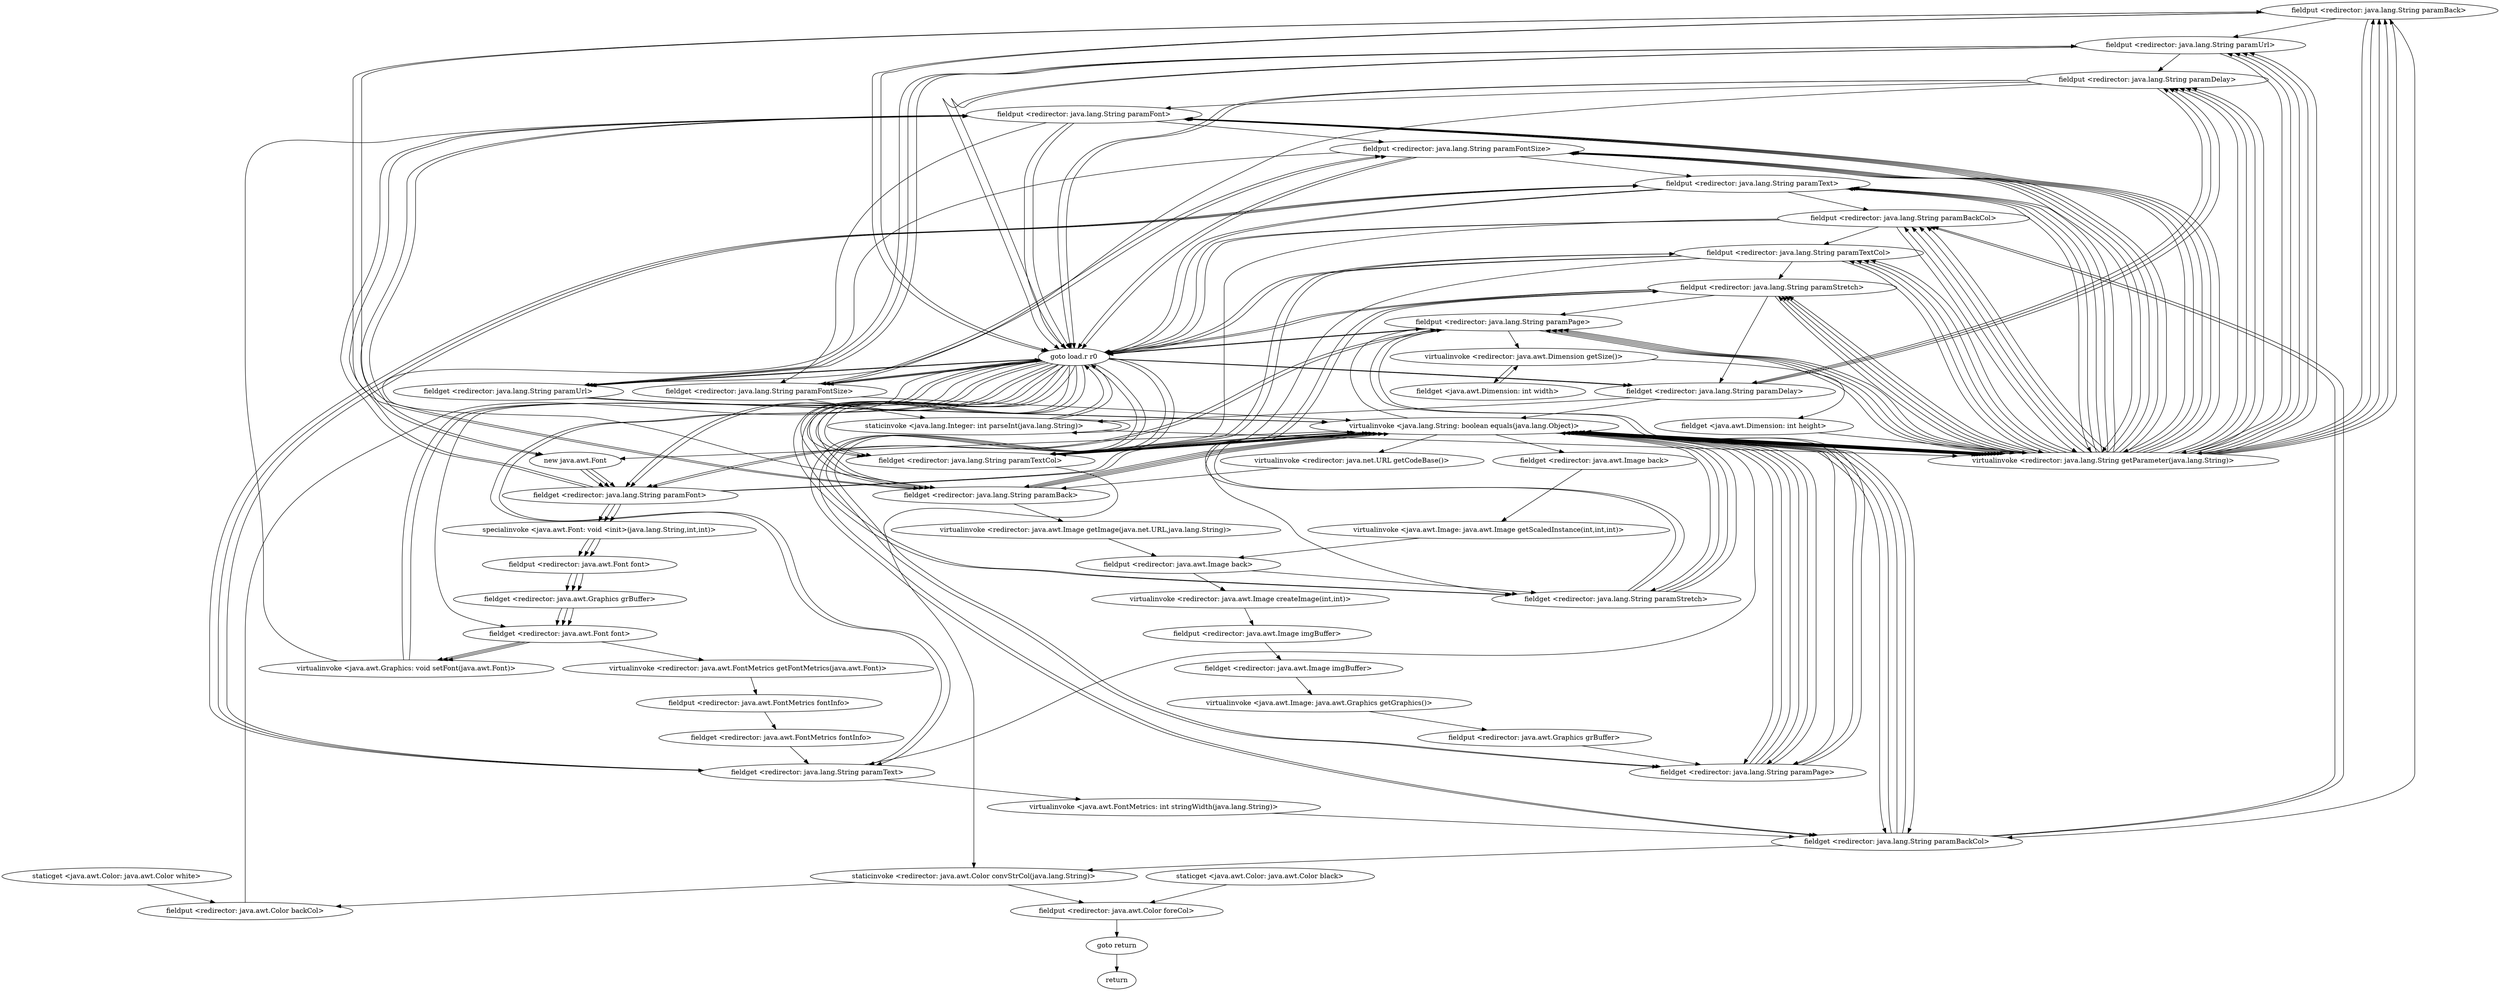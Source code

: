 digraph "" {
"fieldput <redirector: java.lang.String paramBack>";
 "fieldput <redirector: java.lang.String paramBack>"->"fieldput <redirector: java.lang.String paramUrl>";
 "fieldput <redirector: java.lang.String paramUrl>"->"fieldput <redirector: java.lang.String paramDelay>";
 "fieldput <redirector: java.lang.String paramDelay>"->"fieldput <redirector: java.lang.String paramFont>";
 "fieldput <redirector: java.lang.String paramFont>"->"fieldput <redirector: java.lang.String paramFontSize>";
 "fieldput <redirector: java.lang.String paramFontSize>"->"fieldput <redirector: java.lang.String paramText>";
 "fieldput <redirector: java.lang.String paramText>"->"fieldput <redirector: java.lang.String paramBackCol>";
 "fieldput <redirector: java.lang.String paramBackCol>"->"fieldput <redirector: java.lang.String paramTextCol>";
 "fieldput <redirector: java.lang.String paramTextCol>"->"fieldput <redirector: java.lang.String paramStretch>";
 "fieldput <redirector: java.lang.String paramStretch>"->"fieldput <redirector: java.lang.String paramPage>";
 "fieldput <redirector: java.lang.String paramPage>"->"virtualinvoke <redirector: java.awt.Dimension getSize()>";
 "virtualinvoke <redirector: java.awt.Dimension getSize()>"->"fieldget <java.awt.Dimension: int width>";
 "fieldget <java.awt.Dimension: int width>"->"virtualinvoke <redirector: java.awt.Dimension getSize()>";
 "virtualinvoke <redirector: java.awt.Dimension getSize()>"->"fieldget <java.awt.Dimension: int height>";
 "fieldget <java.awt.Dimension: int height>"->"virtualinvoke <redirector: java.lang.String getParameter(java.lang.String)>";
 "virtualinvoke <redirector: java.lang.String getParameter(java.lang.String)>"->"fieldput <redirector: java.lang.String paramUrl>";
 "fieldput <redirector: java.lang.String paramUrl>"->"goto load.r r0";
 "goto load.r r0"->"fieldget <redirector: java.lang.String paramUrl>";
 "fieldget <redirector: java.lang.String paramUrl>"->"fieldput <redirector: java.lang.String paramUrl>";
 "fieldput <redirector: java.lang.String paramUrl>"->"virtualinvoke <redirector: java.lang.String getParameter(java.lang.String)>";
 "virtualinvoke <redirector: java.lang.String getParameter(java.lang.String)>"->"fieldput <redirector: java.lang.String paramPage>";
 "fieldput <redirector: java.lang.String paramPage>"->"goto load.r r0";
 "goto load.r r0"->"fieldget <redirector: java.lang.String paramPage>";
 "fieldget <redirector: java.lang.String paramPage>"->"fieldput <redirector: java.lang.String paramPage>";
 "fieldput <redirector: java.lang.String paramPage>"->"virtualinvoke <redirector: java.lang.String getParameter(java.lang.String)>";
 "virtualinvoke <redirector: java.lang.String getParameter(java.lang.String)>"->"fieldput <redirector: java.lang.String paramBackCol>";
 "fieldput <redirector: java.lang.String paramBackCol>"->"goto load.r r0";
 "goto load.r r0"->"fieldget <redirector: java.lang.String paramBackCol>";
 "fieldget <redirector: java.lang.String paramBackCol>"->"fieldput <redirector: java.lang.String paramBackCol>";
 "fieldput <redirector: java.lang.String paramBackCol>"->"virtualinvoke <redirector: java.lang.String getParameter(java.lang.String)>";
 "virtualinvoke <redirector: java.lang.String getParameter(java.lang.String)>"->"fieldput <redirector: java.lang.String paramStretch>";
 "fieldput <redirector: java.lang.String paramStretch>"->"goto load.r r0";
 "goto load.r r0"->"fieldget <redirector: java.lang.String paramStretch>";
 "fieldget <redirector: java.lang.String paramStretch>"->"fieldput <redirector: java.lang.String paramStretch>";
 "fieldput <redirector: java.lang.String paramStretch>"->"virtualinvoke <redirector: java.lang.String getParameter(java.lang.String)>";
 "virtualinvoke <redirector: java.lang.String getParameter(java.lang.String)>"->"fieldput <redirector: java.lang.String paramTextCol>";
 "fieldput <redirector: java.lang.String paramTextCol>"->"goto load.r r0";
 "goto load.r r0"->"fieldget <redirector: java.lang.String paramTextCol>";
 "fieldget <redirector: java.lang.String paramTextCol>"->"fieldput <redirector: java.lang.String paramTextCol>";
 "fieldput <redirector: java.lang.String paramTextCol>"->"virtualinvoke <redirector: java.lang.String getParameter(java.lang.String)>";
 "virtualinvoke <redirector: java.lang.String getParameter(java.lang.String)>"->"fieldput <redirector: java.lang.String paramFont>";
 "fieldput <redirector: java.lang.String paramFont>"->"goto load.r r0";
 "goto load.r r0"->"fieldget <redirector: java.lang.String paramFont>";
 "fieldget <redirector: java.lang.String paramFont>"->"fieldput <redirector: java.lang.String paramFont>";
 "fieldput <redirector: java.lang.String paramFont>"->"virtualinvoke <redirector: java.lang.String getParameter(java.lang.String)>";
 "virtualinvoke <redirector: java.lang.String getParameter(java.lang.String)>"->"fieldput <redirector: java.lang.String paramText>";
 "fieldput <redirector: java.lang.String paramText>"->"goto load.r r0";
 "goto load.r r0"->"fieldget <redirector: java.lang.String paramText>";
 "fieldget <redirector: java.lang.String paramText>"->"fieldput <redirector: java.lang.String paramText>";
 "fieldput <redirector: java.lang.String paramText>"->"virtualinvoke <redirector: java.lang.String getParameter(java.lang.String)>";
 "virtualinvoke <redirector: java.lang.String getParameter(java.lang.String)>"->"fieldput <redirector: java.lang.String paramFontSize>";
 "fieldput <redirector: java.lang.String paramFontSize>"->"goto load.r r0";
 "goto load.r r0"->"fieldget <redirector: java.lang.String paramFontSize>";
 "fieldget <redirector: java.lang.String paramFontSize>"->"fieldput <redirector: java.lang.String paramFontSize>";
 "fieldput <redirector: java.lang.String paramFontSize>"->"virtualinvoke <redirector: java.lang.String getParameter(java.lang.String)>";
 "virtualinvoke <redirector: java.lang.String getParameter(java.lang.String)>"->"fieldput <redirector: java.lang.String paramBack>";
 "fieldput <redirector: java.lang.String paramBack>"->"goto load.r r0";
 "goto load.r r0"->"fieldget <redirector: java.lang.String paramBack>";
 "fieldget <redirector: java.lang.String paramBack>"->"fieldput <redirector: java.lang.String paramBack>";
 "fieldput <redirector: java.lang.String paramBack>"->"virtualinvoke <redirector: java.lang.String getParameter(java.lang.String)>";
 "virtualinvoke <redirector: java.lang.String getParameter(java.lang.String)>"->"fieldput <redirector: java.lang.String paramDelay>";
 "fieldput <redirector: java.lang.String paramDelay>"->"goto load.r r0";
 "goto load.r r0"->"fieldget <redirector: java.lang.String paramDelay>";
 "fieldget <redirector: java.lang.String paramDelay>"->"fieldput <redirector: java.lang.String paramDelay>";
 "fieldput <redirector: java.lang.String paramDelay>"->"fieldget <redirector: java.lang.String paramUrl>";
 "fieldget <redirector: java.lang.String paramUrl>"->"virtualinvoke <java.lang.String: boolean equals(java.lang.Object)>";
 "virtualinvoke <java.lang.String: boolean equals(java.lang.Object)>"->"virtualinvoke <redirector: java.lang.String getParameter(java.lang.String)>";
 "virtualinvoke <redirector: java.lang.String getParameter(java.lang.String)>"->"fieldput <redirector: java.lang.String paramUrl>";
 "fieldput <redirector: java.lang.String paramUrl>"->"goto load.r r0";
 "goto load.r r0"->"fieldget <redirector: java.lang.String paramUrl>";
 "fieldget <redirector: java.lang.String paramUrl>"->"fieldput <redirector: java.lang.String paramUrl>";
 "fieldput <redirector: java.lang.String paramUrl>"->"fieldget <redirector: java.lang.String paramUrl>";
 "fieldget <redirector: java.lang.String paramUrl>"->"virtualinvoke <java.lang.String: boolean equals(java.lang.Object)>";
 "virtualinvoke <java.lang.String: boolean equals(java.lang.Object)>"->"virtualinvoke <redirector: java.lang.String getParameter(java.lang.String)>";
 "virtualinvoke <redirector: java.lang.String getParameter(java.lang.String)>"->"fieldput <redirector: java.lang.String paramPage>";
 "fieldput <redirector: java.lang.String paramPage>"->"goto load.r r0";
 "goto load.r r0"->"fieldget <redirector: java.lang.String paramPage>";
 "fieldget <redirector: java.lang.String paramPage>"->"fieldput <redirector: java.lang.String paramPage>";
 "fieldput <redirector: java.lang.String paramPage>"->"fieldget <redirector: java.lang.String paramFont>";
 "fieldget <redirector: java.lang.String paramFont>"->"virtualinvoke <java.lang.String: boolean equals(java.lang.Object)>";
 "virtualinvoke <java.lang.String: boolean equals(java.lang.Object)>"->"virtualinvoke <redirector: java.lang.String getParameter(java.lang.String)>";
 "virtualinvoke <redirector: java.lang.String getParameter(java.lang.String)>"->"fieldput <redirector: java.lang.String paramFont>";
 "fieldput <redirector: java.lang.String paramFont>"->"goto load.r r0";
 "goto load.r r0"->"fieldget <redirector: java.lang.String paramFont>";
 "fieldget <redirector: java.lang.String paramFont>"->"fieldput <redirector: java.lang.String paramFont>";
 "fieldput <redirector: java.lang.String paramFont>"->"fieldget <redirector: java.lang.String paramFontSize>";
 "fieldget <redirector: java.lang.String paramFontSize>"->"virtualinvoke <java.lang.String: boolean equals(java.lang.Object)>";
 "virtualinvoke <java.lang.String: boolean equals(java.lang.Object)>"->"virtualinvoke <redirector: java.lang.String getParameter(java.lang.String)>";
 "virtualinvoke <redirector: java.lang.String getParameter(java.lang.String)>"->"fieldput <redirector: java.lang.String paramFontSize>";
 "fieldput <redirector: java.lang.String paramFontSize>"->"goto load.r r0";
 "goto load.r r0"->"fieldget <redirector: java.lang.String paramFontSize>";
 "fieldget <redirector: java.lang.String paramFontSize>"->"fieldput <redirector: java.lang.String paramFontSize>";
 "fieldput <redirector: java.lang.String paramFontSize>"->"fieldget <redirector: java.lang.String paramBack>";
 "fieldget <redirector: java.lang.String paramBack>"->"virtualinvoke <java.lang.String: boolean equals(java.lang.Object)>";
 "virtualinvoke <java.lang.String: boolean equals(java.lang.Object)>"->"virtualinvoke <redirector: java.lang.String getParameter(java.lang.String)>";
 "virtualinvoke <redirector: java.lang.String getParameter(java.lang.String)>"->"fieldput <redirector: java.lang.String paramBack>";
 "fieldput <redirector: java.lang.String paramBack>"->"goto load.r r0";
 "goto load.r r0"->"fieldget <redirector: java.lang.String paramBack>";
 "fieldget <redirector: java.lang.String paramBack>"->"fieldput <redirector: java.lang.String paramBack>";
 "fieldput <redirector: java.lang.String paramBack>"->"fieldget <redirector: java.lang.String paramBackCol>";
 "fieldget <redirector: java.lang.String paramBackCol>"->"virtualinvoke <java.lang.String: boolean equals(java.lang.Object)>";
 "virtualinvoke <java.lang.String: boolean equals(java.lang.Object)>"->"virtualinvoke <redirector: java.lang.String getParameter(java.lang.String)>";
 "virtualinvoke <redirector: java.lang.String getParameter(java.lang.String)>"->"fieldput <redirector: java.lang.String paramBackCol>";
 "fieldput <redirector: java.lang.String paramBackCol>"->"goto load.r r0";
 "goto load.r r0"->"fieldget <redirector: java.lang.String paramBackCol>";
 "fieldget <redirector: java.lang.String paramBackCol>"->"fieldput <redirector: java.lang.String paramBackCol>";
 "fieldput <redirector: java.lang.String paramBackCol>"->"fieldget <redirector: java.lang.String paramTextCol>";
 "fieldget <redirector: java.lang.String paramTextCol>"->"virtualinvoke <java.lang.String: boolean equals(java.lang.Object)>";
 "virtualinvoke <java.lang.String: boolean equals(java.lang.Object)>"->"virtualinvoke <redirector: java.lang.String getParameter(java.lang.String)>";
 "virtualinvoke <redirector: java.lang.String getParameter(java.lang.String)>"->"fieldput <redirector: java.lang.String paramTextCol>";
 "fieldput <redirector: java.lang.String paramTextCol>"->"goto load.r r0";
 "goto load.r r0"->"fieldget <redirector: java.lang.String paramTextCol>";
 "fieldget <redirector: java.lang.String paramTextCol>"->"fieldput <redirector: java.lang.String paramTextCol>";
 "fieldput <redirector: java.lang.String paramTextCol>"->"fieldget <redirector: java.lang.String paramStretch>";
 "fieldget <redirector: java.lang.String paramStretch>"->"virtualinvoke <java.lang.String: boolean equals(java.lang.Object)>";
 "virtualinvoke <java.lang.String: boolean equals(java.lang.Object)>"->"virtualinvoke <redirector: java.lang.String getParameter(java.lang.String)>";
 "virtualinvoke <redirector: java.lang.String getParameter(java.lang.String)>"->"fieldput <redirector: java.lang.String paramStretch>";
 "fieldput <redirector: java.lang.String paramStretch>"->"goto load.r r0";
 "goto load.r r0"->"fieldget <redirector: java.lang.String paramStretch>";
 "fieldget <redirector: java.lang.String paramStretch>"->"fieldput <redirector: java.lang.String paramStretch>";
 "fieldput <redirector: java.lang.String paramStretch>"->"fieldget <redirector: java.lang.String paramDelay>";
 "fieldget <redirector: java.lang.String paramDelay>"->"virtualinvoke <java.lang.String: boolean equals(java.lang.Object)>";
 "virtualinvoke <java.lang.String: boolean equals(java.lang.Object)>"->"virtualinvoke <redirector: java.lang.String getParameter(java.lang.String)>";
 "virtualinvoke <redirector: java.lang.String getParameter(java.lang.String)>"->"fieldput <redirector: java.lang.String paramDelay>";
 "fieldput <redirector: java.lang.String paramDelay>"->"goto load.r r0";
 "goto load.r r0"->"fieldget <redirector: java.lang.String paramText>";
 "fieldget <redirector: java.lang.String paramText>"->"virtualinvoke <java.lang.String: boolean equals(java.lang.Object)>";
 "virtualinvoke <java.lang.String: boolean equals(java.lang.Object)>"->"virtualinvoke <redirector: java.lang.String getParameter(java.lang.String)>";
 "virtualinvoke <redirector: java.lang.String getParameter(java.lang.String)>"->"fieldput <redirector: java.lang.String paramText>";
 "fieldput <redirector: java.lang.String paramText>"->"goto load.r r0";
 "goto load.r r0"->"fieldget <redirector: java.lang.String paramDelay>";
 "fieldget <redirector: java.lang.String paramDelay>"->"staticinvoke <java.lang.Integer: int parseInt(java.lang.String)>";
 "staticinvoke <java.lang.Integer: int parseInt(java.lang.String)>"->"goto load.r r0";
 "goto load.r r0"->"fieldget <redirector: java.lang.String paramFontSize>";
 "fieldget <redirector: java.lang.String paramFontSize>"->"staticinvoke <java.lang.Integer: int parseInt(java.lang.String)>";
 "staticinvoke <java.lang.Integer: int parseInt(java.lang.String)>"->"goto load.r r0";
 "goto load.r r0"->"fieldget <redirector: java.lang.String paramBack>";
 "fieldget <redirector: java.lang.String paramBack>"->"virtualinvoke <java.lang.String: boolean equals(java.lang.Object)>";
 "virtualinvoke <java.lang.String: boolean equals(java.lang.Object)>"->"fieldget <redirector: java.lang.String paramBack>";
 "fieldget <redirector: java.lang.String paramBack>"->"virtualinvoke <java.lang.String: boolean equals(java.lang.Object)>";
 "virtualinvoke <java.lang.String: boolean equals(java.lang.Object)>"->"virtualinvoke <redirector: java.net.URL getCodeBase()>";
 "virtualinvoke <redirector: java.net.URL getCodeBase()>"->"fieldget <redirector: java.lang.String paramBack>";
 "fieldget <redirector: java.lang.String paramBack>"->"virtualinvoke <redirector: java.awt.Image getImage(java.net.URL,java.lang.String)>";
 "virtualinvoke <redirector: java.awt.Image getImage(java.net.URL,java.lang.String)>"->"fieldput <redirector: java.awt.Image back>";
 "fieldput <redirector: java.awt.Image back>"->"fieldget <redirector: java.lang.String paramStretch>";
 "fieldget <redirector: java.lang.String paramStretch>"->"virtualinvoke <java.lang.String: boolean equals(java.lang.Object)>";
 "virtualinvoke <java.lang.String: boolean equals(java.lang.Object)>"->"fieldget <redirector: java.lang.String paramStretch>";
 "fieldget <redirector: java.lang.String paramStretch>"->"virtualinvoke <java.lang.String: boolean equals(java.lang.Object)>";
 "virtualinvoke <java.lang.String: boolean equals(java.lang.Object)>"->"fieldget <redirector: java.awt.Image back>";
 "fieldget <redirector: java.awt.Image back>"->"virtualinvoke <java.awt.Image: java.awt.Image getScaledInstance(int,int,int)>";
 "virtualinvoke <java.awt.Image: java.awt.Image getScaledInstance(int,int,int)>"->"fieldput <redirector: java.awt.Image back>";
 "fieldput <redirector: java.awt.Image back>"->"virtualinvoke <redirector: java.awt.Image createImage(int,int)>";
 "virtualinvoke <redirector: java.awt.Image createImage(int,int)>"->"fieldput <redirector: java.awt.Image imgBuffer>";
 "fieldput <redirector: java.awt.Image imgBuffer>"->"fieldget <redirector: java.awt.Image imgBuffer>";
 "fieldget <redirector: java.awt.Image imgBuffer>"->"virtualinvoke <java.awt.Image: java.awt.Graphics getGraphics()>";
 "virtualinvoke <java.awt.Image: java.awt.Graphics getGraphics()>"->"fieldput <redirector: java.awt.Graphics grBuffer>";
 "fieldput <redirector: java.awt.Graphics grBuffer>"->"fieldget <redirector: java.lang.String paramPage>";
 "fieldget <redirector: java.lang.String paramPage>"->"virtualinvoke <java.lang.String: boolean equals(java.lang.Object)>";
 "virtualinvoke <java.lang.String: boolean equals(java.lang.Object)>"->"fieldget <redirector: java.lang.String paramPage>";
 "fieldget <redirector: java.lang.String paramPage>"->"virtualinvoke <java.lang.String: boolean equals(java.lang.Object)>";
 "virtualinvoke <java.lang.String: boolean equals(java.lang.Object)>"->"fieldget <redirector: java.lang.String paramPage>";
 "fieldget <redirector: java.lang.String paramPage>"->"virtualinvoke <java.lang.String: boolean equals(java.lang.Object)>";
 "virtualinvoke <java.lang.String: boolean equals(java.lang.Object)>"->"fieldget <redirector: java.lang.String paramPage>";
 "fieldget <redirector: java.lang.String paramPage>"->"virtualinvoke <java.lang.String: boolean equals(java.lang.Object)>";
 "virtualinvoke <java.lang.String: boolean equals(java.lang.Object)>"->"fieldput <redirector: java.lang.String paramPage>";
 "fieldput <redirector: java.lang.String paramPage>"->"fieldget <redirector: java.lang.String paramFont>";
 "fieldget <redirector: java.lang.String paramFont>"->"virtualinvoke <java.lang.String: boolean equals(java.lang.Object)>";
 "virtualinvoke <java.lang.String: boolean equals(java.lang.Object)>"->"new java.awt.Font";
 "new java.awt.Font"->"fieldget <redirector: java.lang.String paramFont>";
 "fieldget <redirector: java.lang.String paramFont>"->"specialinvoke <java.awt.Font: void <init>(java.lang.String,int,int)>";
 "specialinvoke <java.awt.Font: void <init>(java.lang.String,int,int)>"->"fieldput <redirector: java.awt.Font font>";
 "fieldput <redirector: java.awt.Font font>"->"fieldget <redirector: java.awt.Graphics grBuffer>";
 "fieldget <redirector: java.awt.Graphics grBuffer>"->"fieldget <redirector: java.awt.Font font>";
 "fieldget <redirector: java.awt.Font font>"->"virtualinvoke <java.awt.Graphics: void setFont(java.awt.Font)>";
 "virtualinvoke <java.awt.Graphics: void setFont(java.awt.Font)>"->"goto load.r r0";
 "goto load.r r0"->"fieldget <redirector: java.awt.Font font>";
 "fieldget <redirector: java.awt.Font font>"->"virtualinvoke <redirector: java.awt.FontMetrics getFontMetrics(java.awt.Font)>";
 "virtualinvoke <redirector: java.awt.FontMetrics getFontMetrics(java.awt.Font)>"->"fieldput <redirector: java.awt.FontMetrics fontInfo>";
 "fieldput <redirector: java.awt.FontMetrics fontInfo>"->"fieldget <redirector: java.awt.FontMetrics fontInfo>";
 "fieldget <redirector: java.awt.FontMetrics fontInfo>"->"fieldget <redirector: java.lang.String paramText>";
 "fieldget <redirector: java.lang.String paramText>"->"virtualinvoke <java.awt.FontMetrics: int stringWidth(java.lang.String)>";
 "virtualinvoke <java.awt.FontMetrics: int stringWidth(java.lang.String)>"->"fieldget <redirector: java.lang.String paramBackCol>";
 "fieldget <redirector: java.lang.String paramBackCol>"->"virtualinvoke <java.lang.String: boolean equals(java.lang.Object)>";
 "virtualinvoke <java.lang.String: boolean equals(java.lang.Object)>"->"fieldget <redirector: java.lang.String paramBackCol>";
 "fieldget <redirector: java.lang.String paramBackCol>"->"virtualinvoke <java.lang.String: boolean equals(java.lang.Object)>";
 "virtualinvoke <java.lang.String: boolean equals(java.lang.Object)>"->"fieldget <redirector: java.lang.String paramBackCol>";
 "fieldget <redirector: java.lang.String paramBackCol>"->"staticinvoke <redirector: java.awt.Color convStrCol(java.lang.String)>";
 "staticinvoke <redirector: java.awt.Color convStrCol(java.lang.String)>"->"fieldput <redirector: java.awt.Color backCol>";
 "fieldput <redirector: java.awt.Color backCol>"->"goto load.r r0";
 "goto load.r r0"->"fieldget <redirector: java.lang.String paramTextCol>";
 "fieldget <redirector: java.lang.String paramTextCol>"->"virtualinvoke <java.lang.String: boolean equals(java.lang.Object)>";
 "virtualinvoke <java.lang.String: boolean equals(java.lang.Object)>"->"fieldget <redirector: java.lang.String paramTextCol>";
 "fieldget <redirector: java.lang.String paramTextCol>"->"virtualinvoke <java.lang.String: boolean equals(java.lang.Object)>";
 "virtualinvoke <java.lang.String: boolean equals(java.lang.Object)>"->"fieldget <redirector: java.lang.String paramTextCol>";
 "fieldget <redirector: java.lang.String paramTextCol>"->"staticinvoke <redirector: java.awt.Color convStrCol(java.lang.String)>";
 "staticinvoke <redirector: java.awt.Color convStrCol(java.lang.String)>"->"fieldput <redirector: java.awt.Color foreCol>";
 "fieldput <redirector: java.awt.Color foreCol>"->"goto return";
 "goto return"->"return";
"staticget <java.awt.Color: java.awt.Color black>";
 "staticget <java.awt.Color: java.awt.Color black>"->"fieldput <redirector: java.awt.Color foreCol>";
"staticget <java.awt.Color: java.awt.Color white>";
 "staticget <java.awt.Color: java.awt.Color white>"->"fieldput <redirector: java.awt.Color backCol>";
 "virtualinvoke <java.awt.Graphics: void setFont(java.awt.Font)>"->"fieldput <redirector: java.lang.String paramFont>";
 "fieldput <redirector: java.lang.String paramFont>"->"new java.awt.Font";
 "new java.awt.Font"->"fieldget <redirector: java.lang.String paramFont>";
 "fieldget <redirector: java.lang.String paramFont>"->"specialinvoke <java.awt.Font: void <init>(java.lang.String,int,int)>";
 "specialinvoke <java.awt.Font: void <init>(java.lang.String,int,int)>"->"fieldput <redirector: java.awt.Font font>";
 "fieldput <redirector: java.awt.Font font>"->"fieldget <redirector: java.awt.Graphics grBuffer>";
 "fieldget <redirector: java.awt.Graphics grBuffer>"->"fieldget <redirector: java.awt.Font font>";
 "fieldget <redirector: java.awt.Font font>"->"virtualinvoke <java.awt.Graphics: void setFont(java.awt.Font)>";
 "virtualinvoke <java.awt.Graphics: void setFont(java.awt.Font)>"->"goto load.r r0";
"fieldput <redirector: java.lang.String paramFont>";
 "fieldput <redirector: java.lang.String paramFont>"->"new java.awt.Font";
 "new java.awt.Font"->"fieldget <redirector: java.lang.String paramFont>";
 "fieldget <redirector: java.lang.String paramFont>"->"specialinvoke <java.awt.Font: void <init>(java.lang.String,int,int)>";
 "specialinvoke <java.awt.Font: void <init>(java.lang.String,int,int)>"->"fieldput <redirector: java.awt.Font font>";
 "fieldput <redirector: java.awt.Font font>"->"fieldget <redirector: java.awt.Graphics grBuffer>";
 "fieldget <redirector: java.awt.Graphics grBuffer>"->"fieldget <redirector: java.awt.Font font>";
 "fieldget <redirector: java.awt.Font font>"->"virtualinvoke <java.awt.Graphics: void setFont(java.awt.Font)>";
 "staticinvoke <java.lang.Integer: int parseInt(java.lang.String)>"-> "staticinvoke <java.lang.Integer: int parseInt(java.lang.String)>"-> "virtualinvoke <redirector: java.lang.String getParameter(java.lang.String)>"->"fieldput <redirector: java.lang.String paramText>";
 "fieldput <redirector: java.lang.String paramText>"->"fieldget <redirector: java.lang.String paramText>";
 "fieldget <redirector: java.lang.String paramText>"->"fieldput <redirector: java.lang.String paramText>";
 "virtualinvoke <redirector: java.lang.String getParameter(java.lang.String)>"->"fieldput <redirector: java.lang.String paramDelay>";
 "fieldput <redirector: java.lang.String paramDelay>"->"fieldget <redirector: java.lang.String paramDelay>";
 "fieldget <redirector: java.lang.String paramDelay>"->"fieldput <redirector: java.lang.String paramDelay>";
 "virtualinvoke <redirector: java.lang.String getParameter(java.lang.String)>"->"fieldput <redirector: java.lang.String paramStretch>";
 "virtualinvoke <redirector: java.lang.String getParameter(java.lang.String)>"->"fieldput <redirector: java.lang.String paramTextCol>";
 "virtualinvoke <redirector: java.lang.String getParameter(java.lang.String)>"->"fieldput <redirector: java.lang.String paramBackCol>";
 "virtualinvoke <redirector: java.lang.String getParameter(java.lang.String)>"->"fieldput <redirector: java.lang.String paramBack>";
 "virtualinvoke <redirector: java.lang.String getParameter(java.lang.String)>"->"fieldput <redirector: java.lang.String paramFontSize>";
 "virtualinvoke <redirector: java.lang.String getParameter(java.lang.String)>"->"fieldput <redirector: java.lang.String paramFont>";
 "virtualinvoke <redirector: java.lang.String getParameter(java.lang.String)>"->"fieldput <redirector: java.lang.String paramPage>";
 "virtualinvoke <redirector: java.lang.String getParameter(java.lang.String)>"->"fieldput <redirector: java.lang.String paramUrl>";
 "virtualinvoke <redirector: java.lang.String getParameter(java.lang.String)>"->"fieldput <redirector: java.lang.String paramDelay>";
 "virtualinvoke <redirector: java.lang.String getParameter(java.lang.String)>"->"fieldput <redirector: java.lang.String paramBack>";
 "virtualinvoke <redirector: java.lang.String getParameter(java.lang.String)>"->"fieldput <redirector: java.lang.String paramFontSize>";
 "virtualinvoke <redirector: java.lang.String getParameter(java.lang.String)>"->"fieldput <redirector: java.lang.String paramText>";
 "virtualinvoke <redirector: java.lang.String getParameter(java.lang.String)>"->"fieldput <redirector: java.lang.String paramFont>";
 "virtualinvoke <redirector: java.lang.String getParameter(java.lang.String)>"->"fieldput <redirector: java.lang.String paramTextCol>";
 "virtualinvoke <redirector: java.lang.String getParameter(java.lang.String)>"->"fieldput <redirector: java.lang.String paramStretch>";
 "virtualinvoke <redirector: java.lang.String getParameter(java.lang.String)>"->"fieldput <redirector: java.lang.String paramBackCol>";
 "virtualinvoke <redirector: java.lang.String getParameter(java.lang.String)>"->"fieldput <redirector: java.lang.String paramPage>";
 "virtualinvoke <redirector: java.lang.String getParameter(java.lang.String)>"->"fieldput <redirector: java.lang.String paramUrl>";
}
